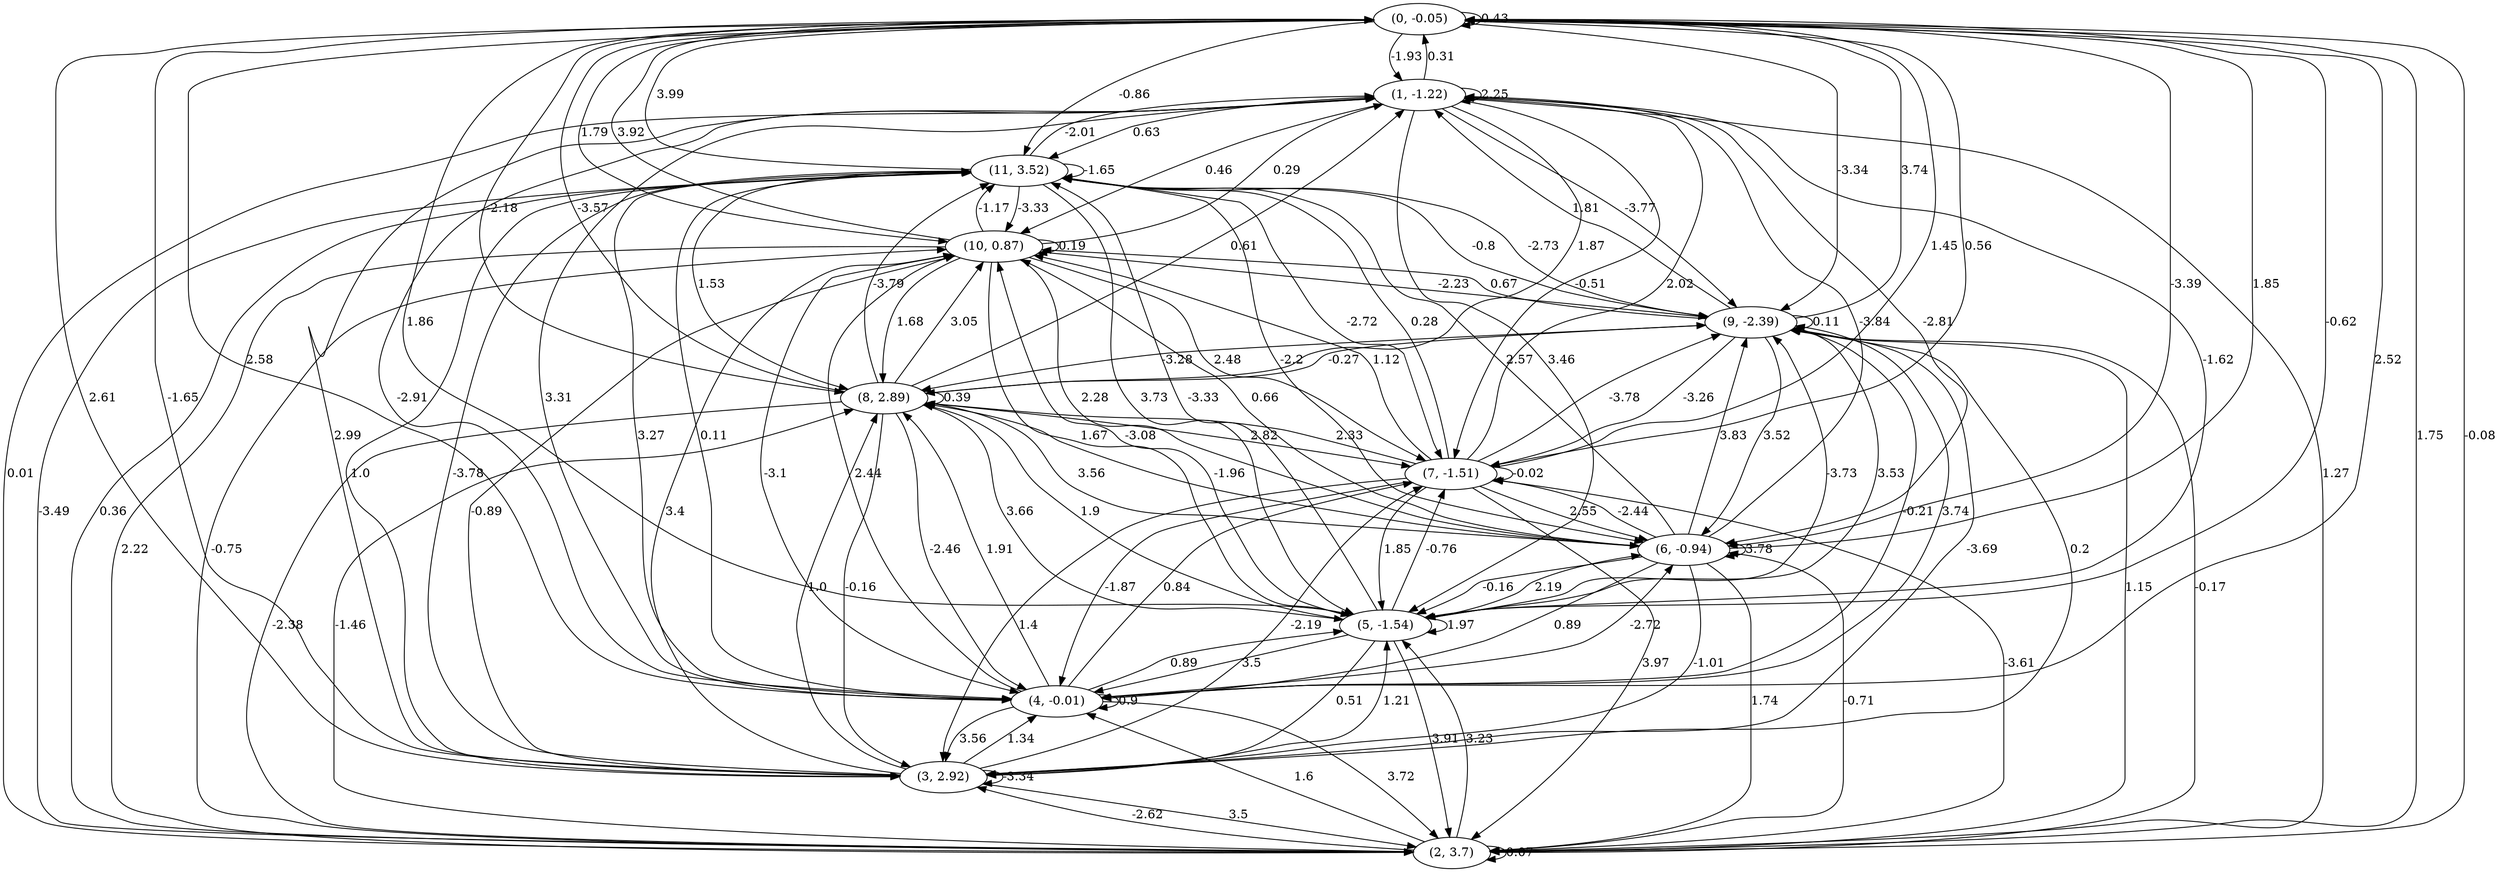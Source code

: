 digraph {
    0 [ label = "(0, -0.05)" ]
    1 [ label = "(1, -1.22)" ]
    2 [ label = "(2, 3.7)" ]
    3 [ label = "(3, 2.92)" ]
    4 [ label = "(4, -0.01)" ]
    5 [ label = "(5, -1.54)" ]
    6 [ label = "(6, -0.94)" ]
    7 [ label = "(7, -1.51)" ]
    8 [ label = "(8, 2.89)" ]
    9 [ label = "(9, -2.39)" ]
    10 [ label = "(10, 0.87)" ]
    11 [ label = "(11, 3.52)" ]
    0 -> 0 [ label = "0.43" ]
    1 -> 1 [ label = "2.25" ]
    2 -> 2 [ label = "0.07" ]
    3 -> 3 [ label = "-3.34" ]
    4 -> 4 [ label = "0.9" ]
    5 -> 5 [ label = "1.97" ]
    6 -> 6 [ label = "3.78" ]
    7 -> 7 [ label = "-0.02" ]
    8 -> 8 [ label = "0.39" ]
    9 -> 9 [ label = "0.11" ]
    10 -> 10 [ label = "0.19" ]
    11 -> 11 [ label = "-1.65" ]
    1 -> 0 [ label = "0.31" ]
    2 -> 0 [ label = "-0.08" ]
    3 -> 0 [ label = "-1.65" ]
    4 -> 0 [ label = "2.52" ]
    5 -> 0 [ label = "1.86" ]
    6 -> 0 [ label = "1.85" ]
    7 -> 0 [ label = "1.45" ]
    8 -> 0 [ label = "-3.57" ]
    9 -> 0 [ label = "3.74" ]
    10 -> 0 [ label = "3.92" ]
    11 -> 0 [ label = "3.99" ]
    0 -> 1 [ label = "-1.93" ]
    2 -> 1 [ label = "0.01" ]
    4 -> 1 [ label = "3.31" ]
    5 -> 1 [ label = "-1.62" ]
    6 -> 1 [ label = "-3.84" ]
    7 -> 1 [ label = "2.02" ]
    8 -> 1 [ label = "0.61" ]
    9 -> 1 [ label = "1.81" ]
    10 -> 1 [ label = "0.29" ]
    11 -> 1 [ label = "-2.01" ]
    0 -> 2 [ label = "1.75" ]
    1 -> 2 [ label = "1.27" ]
    3 -> 2 [ label = "3.5" ]
    4 -> 2 [ label = "3.72" ]
    5 -> 2 [ label = "3.91" ]
    6 -> 2 [ label = "1.74" ]
    7 -> 2 [ label = "3.97" ]
    8 -> 2 [ label = "-2.38" ]
    9 -> 2 [ label = "1.15" ]
    10 -> 2 [ label = "2.22" ]
    11 -> 2 [ label = "-3.49" ]
    0 -> 3 [ label = "2.61" ]
    1 -> 3 [ label = "2.99" ]
    2 -> 3 [ label = "-2.62" ]
    4 -> 3 [ label = "3.56" ]
    5 -> 3 [ label = "0.51" ]
    6 -> 3 [ label = "-1.01" ]
    7 -> 3 [ label = "1.4" ]
    8 -> 3 [ label = "-0.16" ]
    9 -> 3 [ label = "-3.69" ]
    10 -> 3 [ label = "-0.89" ]
    11 -> 3 [ label = "1.0" ]
    0 -> 4 [ label = "2.58" ]
    1 -> 4 [ label = "-2.91" ]
    2 -> 4 [ label = "1.6" ]
    3 -> 4 [ label = "1.34" ]
    5 -> 4 [ label = "3.5" ]
    6 -> 4 [ label = "0.89" ]
    7 -> 4 [ label = "-1.87" ]
    8 -> 4 [ label = "-2.46" ]
    9 -> 4 [ label = "-0.21" ]
    10 -> 4 [ label = "-3.1" ]
    11 -> 4 [ label = "3.27" ]
    0 -> 5 [ label = "-0.62" ]
    1 -> 5 [ label = "3.46" ]
    2 -> 5 [ label = "3.23" ]
    3 -> 5 [ label = "1.21" ]
    4 -> 5 [ label = "0.89" ]
    6 -> 5 [ label = "-0.16" ]
    7 -> 5 [ label = "1.85" ]
    8 -> 5 [ label = "3.66" ]
    9 -> 5 [ label = "3.53" ]
    10 -> 5 [ label = "1.67" ]
    11 -> 5 [ label = "3.73" ]
    0 -> 6 [ label = "-3.39" ]
    1 -> 6 [ label = "-2.81" ]
    2 -> 6 [ label = "-0.71" ]
    4 -> 6 [ label = "-2.72" ]
    5 -> 6 [ label = "2.19" ]
    7 -> 6 [ label = "2.55" ]
    8 -> 6 [ label = "3.56" ]
    9 -> 6 [ label = "3.52" ]
    10 -> 6 [ label = "2.28" ]
    11 -> 6 [ label = "-2.2" ]
    0 -> 7 [ label = "0.56" ]
    1 -> 7 [ label = "-0.51" ]
    2 -> 7 [ label = "-3.61" ]
    3 -> 7 [ label = "-2.19" ]
    4 -> 7 [ label = "0.84" ]
    5 -> 7 [ label = "-0.76" ]
    6 -> 7 [ label = "-2.44" ]
    8 -> 7 [ label = "2.82" ]
    9 -> 7 [ label = "-3.26" ]
    10 -> 7 [ label = "2.48" ]
    11 -> 7 [ label = "-2.72" ]
    0 -> 8 [ label = "-2.18" ]
    1 -> 8 [ label = "1.87" ]
    2 -> 8 [ label = "-1.46" ]
    3 -> 8 [ label = "1.0" ]
    4 -> 8 [ label = "1.91" ]
    5 -> 8 [ label = "1.9" ]
    6 -> 8 [ label = "-1.96" ]
    7 -> 8 [ label = "2.33" ]
    9 -> 8 [ label = "-3.28" ]
    10 -> 8 [ label = "1.68" ]
    11 -> 8 [ label = "1.53" ]
    0 -> 9 [ label = "-3.34" ]
    1 -> 9 [ label = "-3.77" ]
    2 -> 9 [ label = "-0.17" ]
    3 -> 9 [ label = "0.2" ]
    4 -> 9 [ label = "3.74" ]
    5 -> 9 [ label = "-3.73" ]
    6 -> 9 [ label = "3.83" ]
    7 -> 9 [ label = "-3.78" ]
    8 -> 9 [ label = "-0.27" ]
    10 -> 9 [ label = "-2.23" ]
    11 -> 9 [ label = "-0.8" ]
    0 -> 10 [ label = "1.79" ]
    1 -> 10 [ label = "0.46" ]
    2 -> 10 [ label = "-0.75" ]
    3 -> 10 [ label = "3.4" ]
    4 -> 10 [ label = "2.44" ]
    5 -> 10 [ label = "-3.08" ]
    6 -> 10 [ label = "0.66" ]
    7 -> 10 [ label = "1.12" ]
    8 -> 10 [ label = "3.05" ]
    9 -> 10 [ label = "0.67" ]
    11 -> 10 [ label = "-3.33" ]
    0 -> 11 [ label = "-0.86" ]
    1 -> 11 [ label = "0.63" ]
    2 -> 11 [ label = "0.36" ]
    3 -> 11 [ label = "-3.78" ]
    4 -> 11 [ label = "0.11" ]
    5 -> 11 [ label = "-3.33" ]
    6 -> 11 [ label = "2.57" ]
    7 -> 11 [ label = "0.28" ]
    8 -> 11 [ label = "-3.79" ]
    9 -> 11 [ label = "-2.73" ]
    10 -> 11 [ label = "-1.17" ]
}

